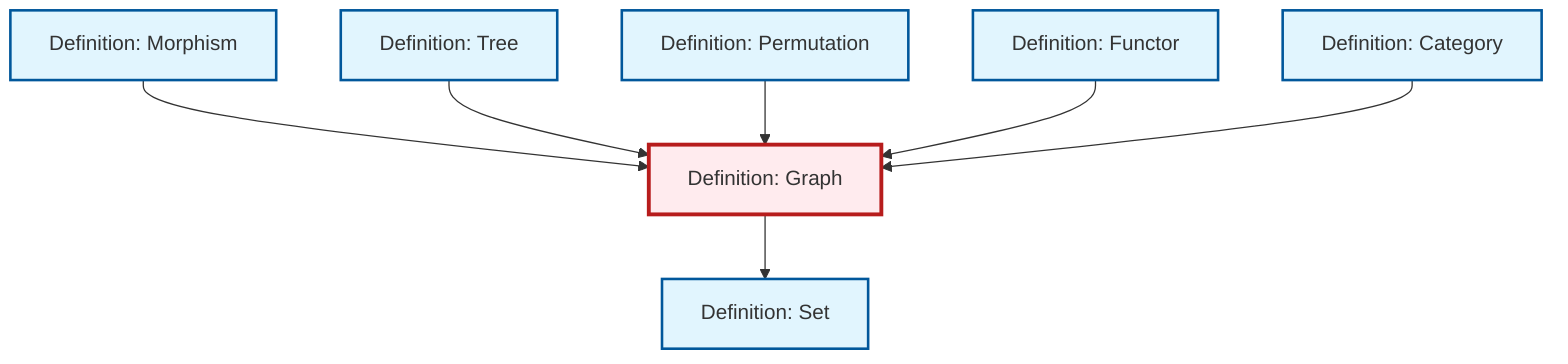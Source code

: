 graph TD
    classDef definition fill:#e1f5fe,stroke:#01579b,stroke-width:2px
    classDef theorem fill:#f3e5f5,stroke:#4a148c,stroke-width:2px
    classDef axiom fill:#fff3e0,stroke:#e65100,stroke-width:2px
    classDef example fill:#e8f5e9,stroke:#1b5e20,stroke-width:2px
    classDef current fill:#ffebee,stroke:#b71c1c,stroke-width:3px
    def-functor["Definition: Functor"]:::definition
    def-set["Definition: Set"]:::definition
    def-permutation["Definition: Permutation"]:::definition
    def-morphism["Definition: Morphism"]:::definition
    def-graph["Definition: Graph"]:::definition
    def-tree["Definition: Tree"]:::definition
    def-category["Definition: Category"]:::definition
    def-morphism --> def-graph
    def-tree --> def-graph
    def-permutation --> def-graph
    def-functor --> def-graph
    def-graph --> def-set
    def-category --> def-graph
    class def-graph current